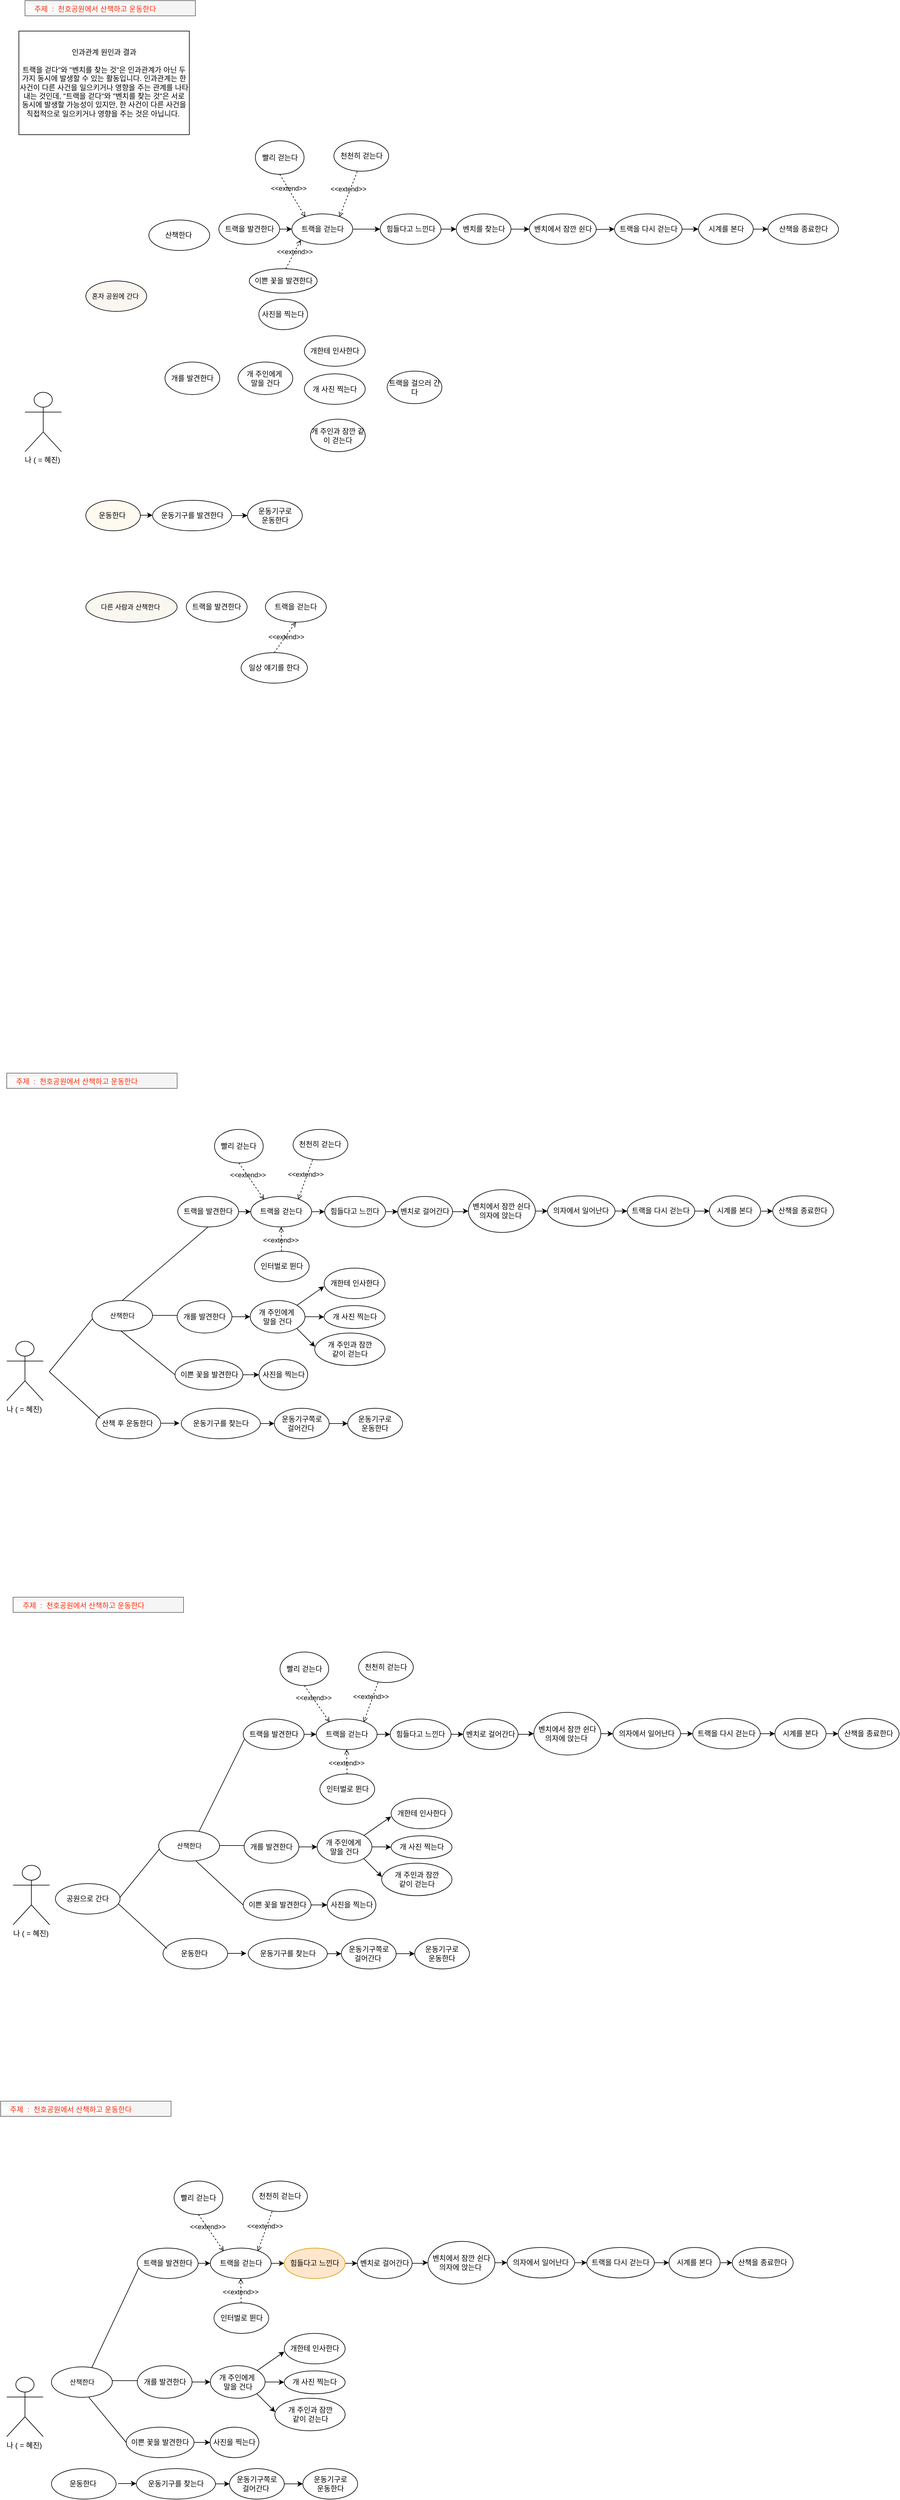 <mxfile version="21.6.6" type="github">
  <diagram name="페이지-1" id="tYuTC0g_JtJMIlODlGY_">
    <mxGraphModel dx="2074" dy="1142" grid="1" gridSize="10" guides="1" tooltips="1" connect="1" arrows="1" fold="1" page="1" pageScale="1" pageWidth="827" pageHeight="1169" math="0" shadow="0">
      <root>
        <mxCell id="0" />
        <mxCell id="1" parent="0" />
        <mxCell id="RUlDnIiTWdbKFg5DgWMq-1" value="나 ( = 혜진)&amp;nbsp;" style="shape=umlActor;verticalLabelPosition=bottom;verticalAlign=top;html=1;" parent="1" vertex="1">
          <mxGeometry x="40" y="702.8" width="60" height="97.5" as="geometry" />
        </mxCell>
        <mxCell id="RUlDnIiTWdbKFg5DgWMq-2" value="&lt;font style=&quot;font-size: 11px;&quot;&gt;혼자 공원에 간다&amp;nbsp;&lt;br&gt;&lt;/font&gt;" style="ellipse;whiteSpace=wrap;html=1;fillColor=#FAF6F0;gradientColor=#FAF6F0;strokeColor=default;" parent="1" vertex="1">
          <mxGeometry x="140" y="520" width="100" height="50" as="geometry" />
        </mxCell>
        <mxCell id="RUlDnIiTWdbKFg5DgWMq-13" value="&lt;span style=&quot;color: rgb(255, 41, 8); font-family: Helvetica; font-size: 12px; font-style: normal; font-variant-ligatures: normal; font-variant-caps: normal; font-weight: 400; letter-spacing: normal; orphans: 2; text-align: left; text-indent: 0px; text-transform: none; widows: 2; word-spacing: 0px; -webkit-text-stroke-width: 0px; background-color: rgb(251, 251, 251); text-decoration-thickness: initial; text-decoration-style: initial; text-decoration-color: initial; float: none; display: inline !important;&quot;&gt;&amp;nbsp; &amp;nbsp; 주제&amp;nbsp; :&amp;nbsp; 천호공원에서 산책하고 운동한다&lt;/span&gt;" style="text;whiteSpace=wrap;html=1;fillColor=#f5f5f5;fontColor=#333333;strokeColor=#666666;" parent="1" vertex="1">
          <mxGeometry x="40" y="60.0" width="280" height="25" as="geometry" />
        </mxCell>
        <mxCell id="RUlDnIiTWdbKFg5DgWMq-14" value="&lt;font style=&quot;font-size: 11px;&quot;&gt;다른 사람과 산책한다&amp;nbsp;&lt;br&gt;&lt;/font&gt;" style="ellipse;whiteSpace=wrap;html=1;fillColor=#FAF6F0;gradientColor=#FAF6F0;strokeColor=default;" parent="1" vertex="1">
          <mxGeometry x="140" y="1030" width="150" height="50" as="geometry" />
        </mxCell>
        <mxCell id="RUlDnIiTWdbKFg5DgWMq-16" value="개를 발견한다" style="ellipse;whiteSpace=wrap;html=1;" parent="1" vertex="1">
          <mxGeometry x="270" y="653.07" width="90" height="53.37" as="geometry" />
        </mxCell>
        <mxCell id="RUlDnIiTWdbKFg5DgWMq-59" value="" style="edgeStyle=orthogonalEdgeStyle;rounded=0;orthogonalLoop=1;jettySize=auto;html=1;" parent="1" source="RUlDnIiTWdbKFg5DgWMq-17" target="RUlDnIiTWdbKFg5DgWMq-57" edge="1">
          <mxGeometry relative="1" as="geometry" />
        </mxCell>
        <mxCell id="RUlDnIiTWdbKFg5DgWMq-17" value="트랙을 걷는다" style="ellipse;whiteSpace=wrap;html=1;" parent="1" vertex="1">
          <mxGeometry x="478.5" y="410" width="100" height="50" as="geometry" />
        </mxCell>
        <mxCell id="RUlDnIiTWdbKFg5DgWMq-42" value="" style="edgeStyle=orthogonalEdgeStyle;rounded=0;orthogonalLoop=1;jettySize=auto;html=1;" parent="1" source="RUlDnIiTWdbKFg5DgWMq-18" target="RUlDnIiTWdbKFg5DgWMq-17" edge="1">
          <mxGeometry relative="1" as="geometry" />
        </mxCell>
        <mxCell id="RUlDnIiTWdbKFg5DgWMq-18" value="트랙을 발견한다" style="ellipse;whiteSpace=wrap;html=1;" parent="1" vertex="1">
          <mxGeometry x="358.5" y="410" width="100" height="50" as="geometry" />
        </mxCell>
        <mxCell id="RUlDnIiTWdbKFg5DgWMq-19" value="개 주인에게&amp;nbsp;&lt;br&gt;말을 건다" style="ellipse;whiteSpace=wrap;html=1;" parent="1" vertex="1">
          <mxGeometry x="390" y="653.07" width="90" height="53.37" as="geometry" />
        </mxCell>
        <mxCell id="RUlDnIiTWdbKFg5DgWMq-20" value="개한테 인사한다" style="ellipse;whiteSpace=wrap;html=1;" parent="1" vertex="1">
          <mxGeometry x="499" y="610" width="100" height="50" as="geometry" />
        </mxCell>
        <mxCell id="RUlDnIiTWdbKFg5DgWMq-21" value="개 사진 찍는다" style="ellipse;whiteSpace=wrap;html=1;" parent="1" vertex="1">
          <mxGeometry x="499" y="672.5" width="100" height="50" as="geometry" />
        </mxCell>
        <mxCell id="RUlDnIiTWdbKFg5DgWMq-22" value="빨리 걷는다" style="ellipse;whiteSpace=wrap;html=1;" parent="1" vertex="1">
          <mxGeometry x="418.5" y="290" width="80" height="55" as="geometry" />
        </mxCell>
        <mxCell id="RUlDnIiTWdbKFg5DgWMq-23" value="천천히 걷는다" style="ellipse;whiteSpace=wrap;html=1;" parent="1" vertex="1">
          <mxGeometry x="547.5" y="290" width="90" height="50" as="geometry" />
        </mxCell>
        <mxCell id="RUlDnIiTWdbKFg5DgWMq-24" value="&amp;lt;&amp;lt;extend&amp;gt;&amp;gt;" style="html=1;verticalAlign=bottom;labelBackgroundColor=none;endArrow=open;endFill=0;dashed=1;rounded=0;exitX=0.5;exitY=1;exitDx=0;exitDy=0;" parent="1" source="RUlDnIiTWdbKFg5DgWMq-22" edge="1">
          <mxGeometry x="-0.129" y="-4" width="160" relative="1" as="geometry">
            <mxPoint x="467.42" y="349.995" as="sourcePoint" />
            <mxPoint x="500.5" y="415" as="targetPoint" />
            <mxPoint as="offset" />
          </mxGeometry>
        </mxCell>
        <mxCell id="RUlDnIiTWdbKFg5DgWMq-25" value="&amp;lt;&amp;lt;extend&amp;gt;&amp;gt;" style="html=1;verticalAlign=bottom;labelBackgroundColor=none;endArrow=open;endFill=0;dashed=1;rounded=0;exitX=0.5;exitY=1;exitDx=0;exitDy=0;entryX=0.78;entryY=0.06;entryDx=0;entryDy=0;entryPerimeter=0;" parent="1" edge="1">
          <mxGeometry width="160" relative="1" as="geometry">
            <mxPoint x="585.88" y="340.5" as="sourcePoint" />
            <mxPoint x="556.5" y="415" as="targetPoint" />
          </mxGeometry>
        </mxCell>
        <mxCell id="RUlDnIiTWdbKFg5DgWMq-44" value="" style="edgeStyle=orthogonalEdgeStyle;rounded=0;orthogonalLoop=1;jettySize=auto;html=1;" parent="1" source="RUlDnIiTWdbKFg5DgWMq-27" target="RUlDnIiTWdbKFg5DgWMq-28" edge="1">
          <mxGeometry relative="1" as="geometry" />
        </mxCell>
        <mxCell id="RUlDnIiTWdbKFg5DgWMq-27" value="벤치를 찾는다" style="ellipse;whiteSpace=wrap;html=1;" parent="1" vertex="1">
          <mxGeometry x="748.5" y="410" width="90" height="50" as="geometry" />
        </mxCell>
        <mxCell id="RUlDnIiTWdbKFg5DgWMq-45" value="" style="edgeStyle=orthogonalEdgeStyle;rounded=0;orthogonalLoop=1;jettySize=auto;html=1;entryX=0;entryY=0.5;entryDx=0;entryDy=0;" parent="1" target="RUlDnIiTWdbKFg5DgWMq-39" edge="1">
          <mxGeometry relative="1" as="geometry">
            <mxPoint x="953.5" y="435" as="sourcePoint" />
            <mxPoint x="997.5" y="435" as="targetPoint" />
          </mxGeometry>
        </mxCell>
        <mxCell id="RUlDnIiTWdbKFg5DgWMq-28" value="벤치에서 잠깐 쉰다" style="ellipse;whiteSpace=wrap;html=1;" parent="1" vertex="1">
          <mxGeometry x="868.5" y="410" width="110" height="50" as="geometry" />
        </mxCell>
        <mxCell id="RUlDnIiTWdbKFg5DgWMq-29" value="운동기구로&lt;br&gt;운동한다" style="ellipse;whiteSpace=wrap;html=1;" parent="1" vertex="1">
          <mxGeometry x="405.63" y="880" width="90" height="50" as="geometry" />
        </mxCell>
        <mxCell id="RUlDnIiTWdbKFg5DgWMq-31" value="이쁜 꽃을 발견한다" style="ellipse;whiteSpace=wrap;html=1;" parent="1" vertex="1">
          <mxGeometry x="408.5" y="500" width="111.5" height="40" as="geometry" />
        </mxCell>
        <mxCell id="RUlDnIiTWdbKFg5DgWMq-32" value="사진을 찍는다" style="ellipse;whiteSpace=wrap;html=1;" parent="1" vertex="1">
          <mxGeometry x="424.25" y="550" width="80" height="50" as="geometry" />
        </mxCell>
        <mxCell id="RUlDnIiTWdbKFg5DgWMq-33" value="트랙을 발견한다" style="ellipse;whiteSpace=wrap;html=1;" parent="1" vertex="1">
          <mxGeometry x="305" y="1030" width="100" height="50" as="geometry" />
        </mxCell>
        <mxCell id="RUlDnIiTWdbKFg5DgWMq-34" value="트랙을 걷는다" style="ellipse;whiteSpace=wrap;html=1;" parent="1" vertex="1">
          <mxGeometry x="435" y="1030" width="100" height="50" as="geometry" />
        </mxCell>
        <mxCell id="RUlDnIiTWdbKFg5DgWMq-35" value="일상 얘기를 한다" style="ellipse;whiteSpace=wrap;html=1;" parent="1" vertex="1">
          <mxGeometry x="395" y="1130" width="109" height="50" as="geometry" />
        </mxCell>
        <mxCell id="RUlDnIiTWdbKFg5DgWMq-36" value="&amp;lt;&amp;lt;extend&amp;gt;&amp;gt;" style="html=1;verticalAlign=bottom;labelBackgroundColor=none;endArrow=open;endFill=0;dashed=1;rounded=0;exitX=0.5;exitY=0;exitDx=0;exitDy=0;entryX=0.5;entryY=1;entryDx=0;entryDy=0;" parent="1" source="RUlDnIiTWdbKFg5DgWMq-35" target="RUlDnIiTWdbKFg5DgWMq-34" edge="1">
          <mxGeometry x="-0.201" y="-6" width="160" relative="1" as="geometry">
            <mxPoint x="478.28" y="1193.815" as="sourcePoint" />
            <mxPoint x="511.356" y="1266.111" as="targetPoint" />
            <mxPoint as="offset" />
          </mxGeometry>
        </mxCell>
        <mxCell id="RUlDnIiTWdbKFg5DgWMq-37" style="edgeStyle=orthogonalEdgeStyle;rounded=0;orthogonalLoop=1;jettySize=auto;html=1;exitX=0.5;exitY=1;exitDx=0;exitDy=0;" parent="1" source="RUlDnIiTWdbKFg5DgWMq-17" target="RUlDnIiTWdbKFg5DgWMq-17" edge="1">
          <mxGeometry relative="1" as="geometry" />
        </mxCell>
        <mxCell id="RUlDnIiTWdbKFg5DgWMq-46" value="" style="edgeStyle=orthogonalEdgeStyle;rounded=0;orthogonalLoop=1;jettySize=auto;html=1;" parent="1" source="RUlDnIiTWdbKFg5DgWMq-39" target="RUlDnIiTWdbKFg5DgWMq-40" edge="1">
          <mxGeometry relative="1" as="geometry" />
        </mxCell>
        <mxCell id="RUlDnIiTWdbKFg5DgWMq-39" value="트랙을 다시 걷는다" style="ellipse;whiteSpace=wrap;html=1;" parent="1" vertex="1">
          <mxGeometry x="1008.5" y="410" width="111" height="50" as="geometry" />
        </mxCell>
        <mxCell id="RUlDnIiTWdbKFg5DgWMq-47" value="" style="edgeStyle=orthogonalEdgeStyle;rounded=0;orthogonalLoop=1;jettySize=auto;html=1;" parent="1" source="RUlDnIiTWdbKFg5DgWMq-40" target="RUlDnIiTWdbKFg5DgWMq-41" edge="1">
          <mxGeometry relative="1" as="geometry" />
        </mxCell>
        <mxCell id="RUlDnIiTWdbKFg5DgWMq-40" value="시계를 본다" style="ellipse;whiteSpace=wrap;html=1;" parent="1" vertex="1">
          <mxGeometry x="1146.5" y="410" width="90" height="50" as="geometry" />
        </mxCell>
        <mxCell id="RUlDnIiTWdbKFg5DgWMq-41" value="산책을 종료한다" style="ellipse;whiteSpace=wrap;html=1;" parent="1" vertex="1">
          <mxGeometry x="1260.5" y="410" width="116" height="50" as="geometry" />
        </mxCell>
        <mxCell id="RUlDnIiTWdbKFg5DgWMq-54" value="개 주인과 잠깐 같이 걷는다" style="ellipse;whiteSpace=wrap;html=1;" parent="1" vertex="1">
          <mxGeometry x="509" y="746.93" width="90" height="53.37" as="geometry" />
        </mxCell>
        <mxCell id="RUlDnIiTWdbKFg5DgWMq-55" value="트랙을 걸으러 간다" style="ellipse;whiteSpace=wrap;html=1;" parent="1" vertex="1">
          <mxGeometry x="635" y="668.0" width="90" height="53.37" as="geometry" />
        </mxCell>
        <mxCell id="RUlDnIiTWdbKFg5DgWMq-56" value="인과관계 원인과 결과&lt;br&gt;&lt;br&gt;트랙을 걷다&quot;와 &quot;벤치를 찾는 것&quot;은 인과관계가 아닌 두 가지 동시에 발생할 수 있는 활동입니다. 인과관계는 한 사건이 다른 사건을 일으키거나 영향을 주는 관계를 나타내는 것인데, &quot;트랙을 걷다&quot;와 &quot;벤치를 찾는 것&quot;은 서로 동시에 발생할 가능성이 있지만, 한 사건이 다른 사건을 직접적으로 일으키거나 영향을 주는 것은 아닙니다.&amp;nbsp;" style="rounded=0;whiteSpace=wrap;html=1;" parent="1" vertex="1">
          <mxGeometry x="30" y="110" width="280" height="170" as="geometry" />
        </mxCell>
        <mxCell id="RUlDnIiTWdbKFg5DgWMq-58" value="" style="edgeStyle=orthogonalEdgeStyle;rounded=0;orthogonalLoop=1;jettySize=auto;html=1;" parent="1" source="RUlDnIiTWdbKFg5DgWMq-57" target="RUlDnIiTWdbKFg5DgWMq-27" edge="1">
          <mxGeometry relative="1" as="geometry" />
        </mxCell>
        <mxCell id="RUlDnIiTWdbKFg5DgWMq-57" value="힘들다고 느낀다" style="ellipse;whiteSpace=wrap;html=1;" parent="1" vertex="1">
          <mxGeometry x="623.5" y="410" width="100" height="50" as="geometry" />
        </mxCell>
        <mxCell id="RUlDnIiTWdbKFg5DgWMq-61" value="" style="edgeStyle=orthogonalEdgeStyle;rounded=0;orthogonalLoop=1;jettySize=auto;html=1;" parent="1" edge="1">
          <mxGeometry relative="1" as="geometry">
            <mxPoint x="375.63" y="905.034" as="sourcePoint" />
            <mxPoint x="405.63" y="905" as="targetPoint" />
          </mxGeometry>
        </mxCell>
        <mxCell id="RUlDnIiTWdbKFg5DgWMq-60" value="운동기구를 발견한다" style="ellipse;whiteSpace=wrap;html=1;" parent="1" vertex="1">
          <mxGeometry x="249.63" y="880" width="130" height="50" as="geometry" />
        </mxCell>
        <mxCell id="RUlDnIiTWdbKFg5DgWMq-62" value="&amp;lt;&amp;lt;extend&amp;gt;&amp;gt;" style="html=1;verticalAlign=bottom;labelBackgroundColor=none;endArrow=open;endFill=0;dashed=1;rounded=0;entryX=0;entryY=1;entryDx=0;entryDy=0;" parent="1" target="RUlDnIiTWdbKFg5DgWMq-17" edge="1">
          <mxGeometry x="-0.129" y="-4" width="160" relative="1" as="geometry">
            <mxPoint x="468.5" y="500" as="sourcePoint" />
            <mxPoint x="508.5" y="540" as="targetPoint" />
            <mxPoint as="offset" />
          </mxGeometry>
        </mxCell>
        <mxCell id="RUlDnIiTWdbKFg5DgWMq-66" value="" style="edgeStyle=orthogonalEdgeStyle;rounded=0;orthogonalLoop=1;jettySize=auto;html=1;" parent="1" edge="1">
          <mxGeometry relative="1" as="geometry">
            <mxPoint x="219.63" y="904.504" as="sourcePoint" />
            <mxPoint x="249.63" y="904.504" as="targetPoint" />
          </mxGeometry>
        </mxCell>
        <mxCell id="RUlDnIiTWdbKFg5DgWMq-63" value="운동한다&amp;nbsp;" style="ellipse;whiteSpace=wrap;html=1;fillColor=#FFFAF0;" parent="1" vertex="1">
          <mxGeometry x="140" y="880" width="89.63" height="50" as="geometry" />
        </mxCell>
        <mxCell id="RUlDnIiTWdbKFg5DgWMq-64" value="산책한다&amp;nbsp;" style="ellipse;whiteSpace=wrap;html=1;" parent="1" vertex="1">
          <mxGeometry x="243.5" y="420" width="100" height="50" as="geometry" />
        </mxCell>
        <mxCell id="RUlDnIiTWdbKFg5DgWMq-101" value="나 ( = 혜진)&amp;nbsp;" style="shape=umlActor;verticalLabelPosition=bottom;verticalAlign=top;html=1;" parent="1" vertex="1">
          <mxGeometry x="10" y="2260" width="60" height="97.5" as="geometry" />
        </mxCell>
        <mxCell id="RUlDnIiTWdbKFg5DgWMq-102" value="&lt;font style=&quot;font-size: 11px;&quot;&gt;산책한다&lt;br&gt;&lt;/font&gt;" style="ellipse;whiteSpace=wrap;html=1;" parent="1" vertex="1">
          <mxGeometry x="150" y="2193.07" width="99.63" height="50" as="geometry" />
        </mxCell>
        <mxCell id="RUlDnIiTWdbKFg5DgWMq-103" value="" style="edgeStyle=orthogonalEdgeStyle;rounded=0;orthogonalLoop=1;jettySize=auto;html=1;" parent="1" source="RUlDnIiTWdbKFg5DgWMq-104" target="RUlDnIiTWdbKFg5DgWMq-128" edge="1">
          <mxGeometry relative="1" as="geometry" />
        </mxCell>
        <mxCell id="RUlDnIiTWdbKFg5DgWMq-104" value="트랙을 걷는다" style="ellipse;whiteSpace=wrap;html=1;" parent="1" vertex="1">
          <mxGeometry x="410.92" y="2022.43" width="100" height="50" as="geometry" />
        </mxCell>
        <mxCell id="RUlDnIiTWdbKFg5DgWMq-105" value="" style="edgeStyle=orthogonalEdgeStyle;rounded=0;orthogonalLoop=1;jettySize=auto;html=1;" parent="1" source="RUlDnIiTWdbKFg5DgWMq-106" target="RUlDnIiTWdbKFg5DgWMq-104" edge="1">
          <mxGeometry relative="1" as="geometry" />
        </mxCell>
        <mxCell id="RUlDnIiTWdbKFg5DgWMq-106" value="트랙을 발견한다" style="ellipse;whiteSpace=wrap;html=1;" parent="1" vertex="1">
          <mxGeometry x="290.92" y="2022.43" width="100" height="50" as="geometry" />
        </mxCell>
        <mxCell id="RUlDnIiTWdbKFg5DgWMq-107" value="빨리 걷는다" style="ellipse;whiteSpace=wrap;html=1;" parent="1" vertex="1">
          <mxGeometry x="351.42" y="1912.43" width="80" height="55" as="geometry" />
        </mxCell>
        <mxCell id="RUlDnIiTWdbKFg5DgWMq-108" value="천천히 걷는다" style="ellipse;whiteSpace=wrap;html=1;" parent="1" vertex="1">
          <mxGeometry x="480.42" y="1912.43" width="90" height="50" as="geometry" />
        </mxCell>
        <mxCell id="RUlDnIiTWdbKFg5DgWMq-109" value="&amp;lt;&amp;lt;extend&amp;gt;&amp;gt;" style="html=1;verticalAlign=bottom;labelBackgroundColor=none;endArrow=open;endFill=0;dashed=1;rounded=0;exitX=0.5;exitY=1;exitDx=0;exitDy=0;" parent="1" source="RUlDnIiTWdbKFg5DgWMq-107" edge="1">
          <mxGeometry x="-0.129" y="-4" width="160" relative="1" as="geometry">
            <mxPoint x="399.84" y="1962.425" as="sourcePoint" />
            <mxPoint x="432.92" y="2027.43" as="targetPoint" />
            <mxPoint as="offset" />
          </mxGeometry>
        </mxCell>
        <mxCell id="RUlDnIiTWdbKFg5DgWMq-110" value="&amp;lt;&amp;lt;extend&amp;gt;&amp;gt;" style="html=1;verticalAlign=bottom;labelBackgroundColor=none;endArrow=open;endFill=0;dashed=1;rounded=0;entryX=0.78;entryY=0.06;entryDx=0;entryDy=0;entryPerimeter=0;" parent="1" edge="1">
          <mxGeometry width="160" relative="1" as="geometry">
            <mxPoint x="512.42" y="1962.43" as="sourcePoint" />
            <mxPoint x="488.92" y="2027.43" as="targetPoint" />
          </mxGeometry>
        </mxCell>
        <mxCell id="RUlDnIiTWdbKFg5DgWMq-111" value="" style="edgeStyle=orthogonalEdgeStyle;rounded=0;orthogonalLoop=1;jettySize=auto;html=1;" parent="1" source="RUlDnIiTWdbKFg5DgWMq-112" target="RUlDnIiTWdbKFg5DgWMq-114" edge="1">
          <mxGeometry relative="1" as="geometry" />
        </mxCell>
        <mxCell id="RUlDnIiTWdbKFg5DgWMq-112" value="벤치로 걸어간다" style="ellipse;whiteSpace=wrap;html=1;" parent="1" vertex="1">
          <mxGeometry x="652.42" y="2022.43" width="90" height="50" as="geometry" />
        </mxCell>
        <mxCell id="RUlDnIiTWdbKFg5DgWMq-140" value="" style="edgeStyle=orthogonalEdgeStyle;rounded=0;orthogonalLoop=1;jettySize=auto;html=1;" parent="1" source="RUlDnIiTWdbKFg5DgWMq-114" target="RUlDnIiTWdbKFg5DgWMq-139" edge="1">
          <mxGeometry relative="1" as="geometry" />
        </mxCell>
        <mxCell id="RUlDnIiTWdbKFg5DgWMq-114" value="벤치에서 잠깐 쉰다&lt;br&gt;의자에 앉는다&amp;nbsp;" style="ellipse;whiteSpace=wrap;html=1;" parent="1" vertex="1">
          <mxGeometry x="768.42" y="2011.43" width="110" height="70" as="geometry" />
        </mxCell>
        <mxCell id="RUlDnIiTWdbKFg5DgWMq-137" value="" style="edgeStyle=orthogonalEdgeStyle;rounded=0;orthogonalLoop=1;jettySize=auto;html=1;" parent="1" source="RUlDnIiTWdbKFg5DgWMq-115" target="RUlDnIiTWdbKFg5DgWMq-136" edge="1">
          <mxGeometry relative="1" as="geometry" />
        </mxCell>
        <mxCell id="RUlDnIiTWdbKFg5DgWMq-115" value="운동기구쪽로&lt;br&gt;걸어간다&amp;nbsp;" style="ellipse;whiteSpace=wrap;html=1;" parent="1" vertex="1">
          <mxGeometry x="449.75" y="2370" width="90" height="50" as="geometry" />
        </mxCell>
        <mxCell id="RUlDnIiTWdbKFg5DgWMq-158" value="" style="edgeStyle=orthogonalEdgeStyle;rounded=0;orthogonalLoop=1;jettySize=auto;html=1;" parent="1" source="RUlDnIiTWdbKFg5DgWMq-117" target="RUlDnIiTWdbKFg5DgWMq-118" edge="1">
          <mxGeometry relative="1" as="geometry" />
        </mxCell>
        <mxCell id="RUlDnIiTWdbKFg5DgWMq-117" value="이쁜 꽃을 발견한다" style="ellipse;whiteSpace=wrap;html=1;" parent="1" vertex="1">
          <mxGeometry x="286.5" y="2290" width="111.5" height="50" as="geometry" />
        </mxCell>
        <mxCell id="RUlDnIiTWdbKFg5DgWMq-118" value="사진을 찍는다" style="ellipse;whiteSpace=wrap;html=1;" parent="1" vertex="1">
          <mxGeometry x="424.5" y="2290" width="80" height="50" as="geometry" />
        </mxCell>
        <mxCell id="RUlDnIiTWdbKFg5DgWMq-119" style="edgeStyle=orthogonalEdgeStyle;rounded=0;orthogonalLoop=1;jettySize=auto;html=1;exitX=0.5;exitY=1;exitDx=0;exitDy=0;" parent="1" source="RUlDnIiTWdbKFg5DgWMq-104" target="RUlDnIiTWdbKFg5DgWMq-104" edge="1">
          <mxGeometry relative="1" as="geometry" />
        </mxCell>
        <mxCell id="RUlDnIiTWdbKFg5DgWMq-120" value="" style="edgeStyle=orthogonalEdgeStyle;rounded=0;orthogonalLoop=1;jettySize=auto;html=1;" parent="1" source="RUlDnIiTWdbKFg5DgWMq-121" target="RUlDnIiTWdbKFg5DgWMq-123" edge="1">
          <mxGeometry relative="1" as="geometry" />
        </mxCell>
        <mxCell id="RUlDnIiTWdbKFg5DgWMq-121" value="트랙을 다시 걷는다" style="ellipse;whiteSpace=wrap;html=1;" parent="1" vertex="1">
          <mxGeometry x="1029.42" y="2021.43" width="111" height="50" as="geometry" />
        </mxCell>
        <mxCell id="RUlDnIiTWdbKFg5DgWMq-122" value="" style="edgeStyle=orthogonalEdgeStyle;rounded=0;orthogonalLoop=1;jettySize=auto;html=1;" parent="1" edge="1">
          <mxGeometry relative="1" as="geometry">
            <mxPoint x="1249.42" y="2046.464" as="sourcePoint" />
            <mxPoint x="1268.42" y="2046.43" as="targetPoint" />
          </mxGeometry>
        </mxCell>
        <mxCell id="RUlDnIiTWdbKFg5DgWMq-123" value="시계를 본다" style="ellipse;whiteSpace=wrap;html=1;" parent="1" vertex="1">
          <mxGeometry x="1164.42" y="2021.43" width="84" height="50" as="geometry" />
        </mxCell>
        <mxCell id="RUlDnIiTWdbKFg5DgWMq-124" value="산책을 종료한다" style="ellipse;whiteSpace=wrap;html=1;" parent="1" vertex="1">
          <mxGeometry x="1268.42" y="2021.43" width="100" height="50" as="geometry" />
        </mxCell>
        <mxCell id="RUlDnIiTWdbKFg5DgWMq-127" value="" style="edgeStyle=orthogonalEdgeStyle;rounded=0;orthogonalLoop=1;jettySize=auto;html=1;" parent="1" source="RUlDnIiTWdbKFg5DgWMq-128" target="RUlDnIiTWdbKFg5DgWMq-112" edge="1">
          <mxGeometry relative="1" as="geometry" />
        </mxCell>
        <mxCell id="RUlDnIiTWdbKFg5DgWMq-128" value="힘들다고 느낀다" style="ellipse;whiteSpace=wrap;html=1;" parent="1" vertex="1">
          <mxGeometry x="532.42" y="2022.43" width="100" height="50" as="geometry" />
        </mxCell>
        <mxCell id="RUlDnIiTWdbKFg5DgWMq-129" value="" style="edgeStyle=orthogonalEdgeStyle;rounded=0;orthogonalLoop=1;jettySize=auto;html=1;" parent="1" edge="1">
          <mxGeometry relative="1" as="geometry">
            <mxPoint x="419.75" y="2395.034" as="sourcePoint" />
            <mxPoint x="449.75" y="2395" as="targetPoint" />
          </mxGeometry>
        </mxCell>
        <mxCell id="RUlDnIiTWdbKFg5DgWMq-130" value="운동기구를 찾는다" style="ellipse;whiteSpace=wrap;html=1;" parent="1" vertex="1">
          <mxGeometry x="296.75" y="2370" width="130" height="50" as="geometry" />
        </mxCell>
        <mxCell id="RUlDnIiTWdbKFg5DgWMq-132" value="" style="edgeStyle=orthogonalEdgeStyle;rounded=0;orthogonalLoop=1;jettySize=auto;html=1;" parent="1" edge="1">
          <mxGeometry relative="1" as="geometry">
            <mxPoint x="263.75" y="2394.504" as="sourcePoint" />
            <mxPoint x="293.75" y="2394.504" as="targetPoint" />
          </mxGeometry>
        </mxCell>
        <mxCell id="RUlDnIiTWdbKFg5DgWMq-133" value="산책 후 운동한다&amp;nbsp;" style="ellipse;whiteSpace=wrap;html=1;" parent="1" vertex="1">
          <mxGeometry x="156.75" y="2370" width="106.25" height="50" as="geometry" />
        </mxCell>
        <mxCell id="RUlDnIiTWdbKFg5DgWMq-135" value="&lt;span style=&quot;color: rgb(255, 41, 8); font-family: Helvetica; font-size: 12px; font-style: normal; font-variant-ligatures: normal; font-variant-caps: normal; font-weight: 400; letter-spacing: normal; orphans: 2; text-align: left; text-indent: 0px; text-transform: none; widows: 2; word-spacing: 0px; -webkit-text-stroke-width: 0px; background-color: rgb(251, 251, 251); text-decoration-thickness: initial; text-decoration-style: initial; text-decoration-color: initial; float: none; display: inline !important;&quot;&gt;&amp;nbsp; &amp;nbsp; 주제&amp;nbsp; :&amp;nbsp; 천호공원에서 산책하고 운동한다&lt;/span&gt;" style="text;whiteSpace=wrap;html=1;fillColor=#f5f5f5;fontColor=#333333;strokeColor=#666666;" parent="1" vertex="1">
          <mxGeometry x="10" y="1820" width="280" height="25" as="geometry" />
        </mxCell>
        <mxCell id="RUlDnIiTWdbKFg5DgWMq-136" value="운동기구로&lt;br&gt;운동한다" style="ellipse;whiteSpace=wrap;html=1;" parent="1" vertex="1">
          <mxGeometry x="570.25" y="2370" width="90" height="50" as="geometry" />
        </mxCell>
        <mxCell id="RUlDnIiTWdbKFg5DgWMq-141" value="" style="edgeStyle=orthogonalEdgeStyle;rounded=0;orthogonalLoop=1;jettySize=auto;html=1;" parent="1" source="RUlDnIiTWdbKFg5DgWMq-139" target="RUlDnIiTWdbKFg5DgWMq-121" edge="1">
          <mxGeometry relative="1" as="geometry" />
        </mxCell>
        <mxCell id="RUlDnIiTWdbKFg5DgWMq-139" value="의자에서 일어난다" style="ellipse;whiteSpace=wrap;html=1;" parent="1" vertex="1">
          <mxGeometry x="898.42" y="2021.43" width="111" height="50" as="geometry" />
        </mxCell>
        <mxCell id="RUlDnIiTWdbKFg5DgWMq-148" value="" style="edgeStyle=orthogonalEdgeStyle;rounded=0;orthogonalLoop=1;jettySize=auto;html=1;" parent="1" source="RUlDnIiTWdbKFg5DgWMq-142" target="RUlDnIiTWdbKFg5DgWMq-143" edge="1">
          <mxGeometry relative="1" as="geometry" />
        </mxCell>
        <mxCell id="RUlDnIiTWdbKFg5DgWMq-142" value="개를 발견한다" style="ellipse;whiteSpace=wrap;html=1;" parent="1" vertex="1">
          <mxGeometry x="290" y="2193.07" width="90" height="53.37" as="geometry" />
        </mxCell>
        <mxCell id="RUlDnIiTWdbKFg5DgWMq-149" value="" style="edgeStyle=orthogonalEdgeStyle;rounded=0;orthogonalLoop=1;jettySize=auto;html=1;" parent="1" source="RUlDnIiTWdbKFg5DgWMq-143" target="RUlDnIiTWdbKFg5DgWMq-145" edge="1">
          <mxGeometry relative="1" as="geometry" />
        </mxCell>
        <mxCell id="RUlDnIiTWdbKFg5DgWMq-143" value="개 주인에게&amp;nbsp;&lt;br&gt;말을 건다" style="ellipse;whiteSpace=wrap;html=1;" parent="1" vertex="1">
          <mxGeometry x="410" y="2193.07" width="90" height="53.37" as="geometry" />
        </mxCell>
        <mxCell id="RUlDnIiTWdbKFg5DgWMq-144" value="개한테 인사한다" style="ellipse;whiteSpace=wrap;html=1;" parent="1" vertex="1">
          <mxGeometry x="531.5" y="2140" width="100" height="50" as="geometry" />
        </mxCell>
        <mxCell id="RUlDnIiTWdbKFg5DgWMq-145" value="개 사진 찍는다" style="ellipse;whiteSpace=wrap;html=1;" parent="1" vertex="1">
          <mxGeometry x="531.5" y="2201.5" width="100" height="37.5" as="geometry" />
        </mxCell>
        <mxCell id="RUlDnIiTWdbKFg5DgWMq-146" value="개 주인과 잠깐 &lt;br&gt;같이 걷는다" style="ellipse;whiteSpace=wrap;html=1;" parent="1" vertex="1">
          <mxGeometry x="516" y="2246.44" width="115.5" height="53.37" as="geometry" />
        </mxCell>
        <mxCell id="RUlDnIiTWdbKFg5DgWMq-150" value="" style="endArrow=classic;html=1;rounded=0;exitX=1;exitY=0;exitDx=0;exitDy=0;" parent="1" source="RUlDnIiTWdbKFg5DgWMq-143" edge="1">
          <mxGeometry width="50" height="50" relative="1" as="geometry">
            <mxPoint x="481.5" y="2220" as="sourcePoint" />
            <mxPoint x="531.5" y="2170" as="targetPoint" />
          </mxGeometry>
        </mxCell>
        <mxCell id="RUlDnIiTWdbKFg5DgWMq-151" value="" style="endArrow=classic;html=1;rounded=0;" parent="1" edge="1">
          <mxGeometry width="50" height="50" relative="1" as="geometry">
            <mxPoint x="486.5" y="2239" as="sourcePoint" />
            <mxPoint x="516.5" y="2269" as="targetPoint" />
          </mxGeometry>
        </mxCell>
        <mxCell id="RUlDnIiTWdbKFg5DgWMq-152" value="인터벌로 뛴다" style="ellipse;whiteSpace=wrap;html=1;" parent="1" vertex="1">
          <mxGeometry x="416.92" y="2112.43" width="90" height="50" as="geometry" />
        </mxCell>
        <mxCell id="RUlDnIiTWdbKFg5DgWMq-153" value="&amp;lt;&amp;lt;extend&amp;gt;&amp;gt;" style="html=1;verticalAlign=bottom;labelBackgroundColor=none;endArrow=open;endFill=0;dashed=1;rounded=0;entryX=0.5;entryY=1;entryDx=0;entryDy=0;" parent="1" source="RUlDnIiTWdbKFg5DgWMq-152" target="RUlDnIiTWdbKFg5DgWMq-104" edge="1">
          <mxGeometry x="-0.499" y="1" width="160" relative="1" as="geometry">
            <mxPoint x="508.38" y="1985.5" as="sourcePoint" />
            <mxPoint x="479" y="2060" as="targetPoint" />
            <mxPoint y="1" as="offset" />
          </mxGeometry>
        </mxCell>
        <mxCell id="RUlDnIiTWdbKFg5DgWMq-156" value="" style="endArrow=none;html=1;rounded=0;entryX=0.5;entryY=1;entryDx=0;entryDy=0;exitX=0.5;exitY=0;exitDx=0;exitDy=0;" parent="1" source="RUlDnIiTWdbKFg5DgWMq-102" target="RUlDnIiTWdbKFg5DgWMq-106" edge="1">
          <mxGeometry width="50" height="50" relative="1" as="geometry">
            <mxPoint x="218.574" y="2206.5" as="sourcePoint" />
            <mxPoint x="302.42" y="2062.43" as="targetPoint" />
          </mxGeometry>
        </mxCell>
        <mxCell id="RUlDnIiTWdbKFg5DgWMq-157" value="" style="endArrow=none;html=1;rounded=0;entryX=0;entryY=0.491;entryDx=0;entryDy=0;entryPerimeter=0;" parent="1" edge="1">
          <mxGeometry width="50" height="50" relative="1" as="geometry">
            <mxPoint x="249" y="2217.48" as="sourcePoint" />
            <mxPoint x="290" y="2217.505" as="targetPoint" />
            <Array as="points">
              <mxPoint x="260" y="2217.48" />
            </Array>
          </mxGeometry>
        </mxCell>
        <mxCell id="RUlDnIiTWdbKFg5DgWMq-159" value="" style="endArrow=none;html=1;rounded=0;entryX=0;entryY=0.5;entryDx=0;entryDy=0;exitX=0.5;exitY=1;exitDx=0;exitDy=0;" parent="1" target="RUlDnIiTWdbKFg5DgWMq-117" edge="1">
          <mxGeometry width="50" height="50" relative="1" as="geometry">
            <mxPoint x="197.815" y="2243.07" as="sourcePoint" />
            <mxPoint x="288" y="2353.82" as="targetPoint" />
          </mxGeometry>
        </mxCell>
        <mxCell id="RUlDnIiTWdbKFg5DgWMq-160" value="" style="endArrow=none;html=1;rounded=0;" parent="1" edge="1">
          <mxGeometry width="50" height="50" relative="1" as="geometry">
            <mxPoint x="80" y="2310" as="sourcePoint" />
            <mxPoint x="151" y="2223" as="targetPoint" />
          </mxGeometry>
        </mxCell>
        <mxCell id="RUlDnIiTWdbKFg5DgWMq-162" value="" style="endArrow=none;html=1;rounded=0;entryX=0.064;entryY=0.332;entryDx=0;entryDy=0;entryPerimeter=0;" parent="1" target="RUlDnIiTWdbKFg5DgWMq-133" edge="1">
          <mxGeometry width="50" height="50" relative="1" as="geometry">
            <mxPoint x="80" y="2310" as="sourcePoint" />
            <mxPoint x="160" y="2380" as="targetPoint" />
          </mxGeometry>
        </mxCell>
        <mxCell id="MgbEQDitMIPxZw4n5yvV-1" value="나 ( = 혜진)&amp;nbsp;" style="shape=umlActor;verticalLabelPosition=bottom;verticalAlign=top;html=1;" vertex="1" parent="1">
          <mxGeometry x="20.5" y="3120" width="60" height="97.5" as="geometry" />
        </mxCell>
        <mxCell id="MgbEQDitMIPxZw4n5yvV-2" value="&lt;font style=&quot;font-size: 11px;&quot;&gt;산책한다&lt;br&gt;&lt;/font&gt;" style="ellipse;whiteSpace=wrap;html=1;" vertex="1" parent="1">
          <mxGeometry x="259.63" y="3063.07" width="100" height="50" as="geometry" />
        </mxCell>
        <mxCell id="MgbEQDitMIPxZw4n5yvV-3" value="" style="edgeStyle=orthogonalEdgeStyle;rounded=0;orthogonalLoop=1;jettySize=auto;html=1;" edge="1" parent="1" source="MgbEQDitMIPxZw4n5yvV-4" target="MgbEQDitMIPxZw4n5yvV-27">
          <mxGeometry relative="1" as="geometry" />
        </mxCell>
        <mxCell id="MgbEQDitMIPxZw4n5yvV-4" value="트랙을 걷는다" style="ellipse;whiteSpace=wrap;html=1;" vertex="1" parent="1">
          <mxGeometry x="518.5" y="2880" width="100" height="50" as="geometry" />
        </mxCell>
        <mxCell id="MgbEQDitMIPxZw4n5yvV-5" value="" style="edgeStyle=orthogonalEdgeStyle;rounded=0;orthogonalLoop=1;jettySize=auto;html=1;" edge="1" parent="1" source="MgbEQDitMIPxZw4n5yvV-6" target="MgbEQDitMIPxZw4n5yvV-4">
          <mxGeometry relative="1" as="geometry" />
        </mxCell>
        <mxCell id="MgbEQDitMIPxZw4n5yvV-6" value="트랙을 발견한다" style="ellipse;whiteSpace=wrap;html=1;" vertex="1" parent="1">
          <mxGeometry x="398.5" y="2880" width="100" height="50" as="geometry" />
        </mxCell>
        <mxCell id="MgbEQDitMIPxZw4n5yvV-7" value="빨리 걷는다" style="ellipse;whiteSpace=wrap;html=1;" vertex="1" parent="1">
          <mxGeometry x="459" y="2770" width="80" height="55" as="geometry" />
        </mxCell>
        <mxCell id="MgbEQDitMIPxZw4n5yvV-8" value="천천히 걷는다" style="ellipse;whiteSpace=wrap;html=1;" vertex="1" parent="1">
          <mxGeometry x="588" y="2770" width="90" height="50" as="geometry" />
        </mxCell>
        <mxCell id="MgbEQDitMIPxZw4n5yvV-9" value="&amp;lt;&amp;lt;extend&amp;gt;&amp;gt;" style="html=1;verticalAlign=bottom;labelBackgroundColor=none;endArrow=open;endFill=0;dashed=1;rounded=0;exitX=0.5;exitY=1;exitDx=0;exitDy=0;" edge="1" parent="1" source="MgbEQDitMIPxZw4n5yvV-7">
          <mxGeometry x="-0.129" y="-4" width="160" relative="1" as="geometry">
            <mxPoint x="507.42" y="2819.995" as="sourcePoint" />
            <mxPoint x="540.5" y="2885" as="targetPoint" />
            <mxPoint as="offset" />
          </mxGeometry>
        </mxCell>
        <mxCell id="MgbEQDitMIPxZw4n5yvV-10" value="&amp;lt;&amp;lt;extend&amp;gt;&amp;gt;" style="html=1;verticalAlign=bottom;labelBackgroundColor=none;endArrow=open;endFill=0;dashed=1;rounded=0;entryX=0.78;entryY=0.06;entryDx=0;entryDy=0;entryPerimeter=0;" edge="1" parent="1">
          <mxGeometry width="160" relative="1" as="geometry">
            <mxPoint x="620" y="2820" as="sourcePoint" />
            <mxPoint x="596.5" y="2885" as="targetPoint" />
          </mxGeometry>
        </mxCell>
        <mxCell id="MgbEQDitMIPxZw4n5yvV-11" value="" style="edgeStyle=orthogonalEdgeStyle;rounded=0;orthogonalLoop=1;jettySize=auto;html=1;" edge="1" parent="1" source="MgbEQDitMIPxZw4n5yvV-12" target="MgbEQDitMIPxZw4n5yvV-14">
          <mxGeometry relative="1" as="geometry" />
        </mxCell>
        <mxCell id="MgbEQDitMIPxZw4n5yvV-12" value="벤치로 걸어간다" style="ellipse;whiteSpace=wrap;html=1;" vertex="1" parent="1">
          <mxGeometry x="760" y="2880" width="90" height="50" as="geometry" />
        </mxCell>
        <mxCell id="MgbEQDitMIPxZw4n5yvV-13" value="" style="edgeStyle=orthogonalEdgeStyle;rounded=0;orthogonalLoop=1;jettySize=auto;html=1;" edge="1" parent="1" source="MgbEQDitMIPxZw4n5yvV-14" target="MgbEQDitMIPxZw4n5yvV-35">
          <mxGeometry relative="1" as="geometry" />
        </mxCell>
        <mxCell id="MgbEQDitMIPxZw4n5yvV-14" value="벤치에서 잠깐 쉰다&lt;br&gt;의자에 앉는다&amp;nbsp;" style="ellipse;whiteSpace=wrap;html=1;" vertex="1" parent="1">
          <mxGeometry x="876" y="2869" width="110" height="70" as="geometry" />
        </mxCell>
        <mxCell id="MgbEQDitMIPxZw4n5yvV-15" value="" style="edgeStyle=orthogonalEdgeStyle;rounded=0;orthogonalLoop=1;jettySize=auto;html=1;" edge="1" parent="1" source="MgbEQDitMIPxZw4n5yvV-16" target="MgbEQDitMIPxZw4n5yvV-33">
          <mxGeometry relative="1" as="geometry" />
        </mxCell>
        <mxCell id="MgbEQDitMIPxZw4n5yvV-16" value="운동기구쪽로&lt;br&gt;걸어간다&amp;nbsp;" style="ellipse;whiteSpace=wrap;html=1;" vertex="1" parent="1">
          <mxGeometry x="559.75" y="3240" width="90" height="50" as="geometry" />
        </mxCell>
        <mxCell id="MgbEQDitMIPxZw4n5yvV-17" value="" style="edgeStyle=orthogonalEdgeStyle;rounded=0;orthogonalLoop=1;jettySize=auto;html=1;" edge="1" parent="1" source="MgbEQDitMIPxZw4n5yvV-18" target="MgbEQDitMIPxZw4n5yvV-19">
          <mxGeometry relative="1" as="geometry" />
        </mxCell>
        <mxCell id="MgbEQDitMIPxZw4n5yvV-18" value="이쁜 꽃을 발견한다" style="ellipse;whiteSpace=wrap;html=1;" vertex="1" parent="1">
          <mxGeometry x="398.5" y="3160" width="111.5" height="50" as="geometry" />
        </mxCell>
        <mxCell id="MgbEQDitMIPxZw4n5yvV-19" value="사진을 찍는다" style="ellipse;whiteSpace=wrap;html=1;" vertex="1" parent="1">
          <mxGeometry x="536.5" y="3160" width="80" height="50" as="geometry" />
        </mxCell>
        <mxCell id="MgbEQDitMIPxZw4n5yvV-20" style="edgeStyle=orthogonalEdgeStyle;rounded=0;orthogonalLoop=1;jettySize=auto;html=1;exitX=0.5;exitY=1;exitDx=0;exitDy=0;" edge="1" parent="1" source="MgbEQDitMIPxZw4n5yvV-4" target="MgbEQDitMIPxZw4n5yvV-4">
          <mxGeometry relative="1" as="geometry" />
        </mxCell>
        <mxCell id="MgbEQDitMIPxZw4n5yvV-21" value="" style="edgeStyle=orthogonalEdgeStyle;rounded=0;orthogonalLoop=1;jettySize=auto;html=1;" edge="1" parent="1" source="MgbEQDitMIPxZw4n5yvV-22" target="MgbEQDitMIPxZw4n5yvV-24">
          <mxGeometry relative="1" as="geometry" />
        </mxCell>
        <mxCell id="MgbEQDitMIPxZw4n5yvV-22" value="트랙을 다시 걷는다" style="ellipse;whiteSpace=wrap;html=1;" vertex="1" parent="1">
          <mxGeometry x="1137" y="2879" width="111" height="50" as="geometry" />
        </mxCell>
        <mxCell id="MgbEQDitMIPxZw4n5yvV-23" value="" style="edgeStyle=orthogonalEdgeStyle;rounded=0;orthogonalLoop=1;jettySize=auto;html=1;" edge="1" parent="1">
          <mxGeometry relative="1" as="geometry">
            <mxPoint x="1357.0" y="2904.034" as="sourcePoint" />
            <mxPoint x="1376" y="2904" as="targetPoint" />
          </mxGeometry>
        </mxCell>
        <mxCell id="MgbEQDitMIPxZw4n5yvV-24" value="시계를 본다" style="ellipse;whiteSpace=wrap;html=1;" vertex="1" parent="1">
          <mxGeometry x="1272" y="2879" width="84" height="50" as="geometry" />
        </mxCell>
        <mxCell id="MgbEQDitMIPxZw4n5yvV-25" value="산책을 종료한다" style="ellipse;whiteSpace=wrap;html=1;" vertex="1" parent="1">
          <mxGeometry x="1376" y="2879" width="100" height="50" as="geometry" />
        </mxCell>
        <mxCell id="MgbEQDitMIPxZw4n5yvV-26" value="" style="edgeStyle=orthogonalEdgeStyle;rounded=0;orthogonalLoop=1;jettySize=auto;html=1;" edge="1" parent="1" source="MgbEQDitMIPxZw4n5yvV-27" target="MgbEQDitMIPxZw4n5yvV-12">
          <mxGeometry relative="1" as="geometry" />
        </mxCell>
        <mxCell id="MgbEQDitMIPxZw4n5yvV-27" value="힘들다고 느낀다" style="ellipse;whiteSpace=wrap;html=1;" vertex="1" parent="1">
          <mxGeometry x="640" y="2880" width="100" height="50" as="geometry" />
        </mxCell>
        <mxCell id="MgbEQDitMIPxZw4n5yvV-28" value="" style="edgeStyle=orthogonalEdgeStyle;rounded=0;orthogonalLoop=1;jettySize=auto;html=1;" edge="1" parent="1">
          <mxGeometry relative="1" as="geometry">
            <mxPoint x="529.75" y="3265.034" as="sourcePoint" />
            <mxPoint x="559.75" y="3265" as="targetPoint" />
          </mxGeometry>
        </mxCell>
        <mxCell id="MgbEQDitMIPxZw4n5yvV-29" value="운동기구를 찾는다" style="ellipse;whiteSpace=wrap;html=1;" vertex="1" parent="1">
          <mxGeometry x="406.75" y="3240" width="130" height="50" as="geometry" />
        </mxCell>
        <mxCell id="MgbEQDitMIPxZw4n5yvV-30" value="" style="edgeStyle=orthogonalEdgeStyle;rounded=0;orthogonalLoop=1;jettySize=auto;html=1;" edge="1" parent="1">
          <mxGeometry relative="1" as="geometry">
            <mxPoint x="373.75" y="3264.504" as="sourcePoint" />
            <mxPoint x="403.75" y="3264.504" as="targetPoint" />
          </mxGeometry>
        </mxCell>
        <mxCell id="MgbEQDitMIPxZw4n5yvV-31" value="운동한다&amp;nbsp;" style="ellipse;whiteSpace=wrap;html=1;" vertex="1" parent="1">
          <mxGeometry x="266.75" y="3240" width="106.25" height="50" as="geometry" />
        </mxCell>
        <mxCell id="MgbEQDitMIPxZw4n5yvV-32" value="&lt;span style=&quot;color: rgb(255, 41, 8); font-family: Helvetica; font-size: 12px; font-style: normal; font-variant-ligatures: normal; font-variant-caps: normal; font-weight: 400; letter-spacing: normal; orphans: 2; text-align: left; text-indent: 0px; text-transform: none; widows: 2; word-spacing: 0px; -webkit-text-stroke-width: 0px; background-color: rgb(251, 251, 251); text-decoration-thickness: initial; text-decoration-style: initial; text-decoration-color: initial; float: none; display: inline !important;&quot;&gt;&amp;nbsp; &amp;nbsp; 주제&amp;nbsp; :&amp;nbsp; 천호공원에서 산책하고 운동한다&lt;/span&gt;" style="text;whiteSpace=wrap;html=1;fillColor=#f5f5f5;fontColor=#333333;strokeColor=#666666;" vertex="1" parent="1">
          <mxGeometry x="20.5" y="2680" width="280" height="25" as="geometry" />
        </mxCell>
        <mxCell id="MgbEQDitMIPxZw4n5yvV-33" value="운동기구로&lt;br&gt;운동한다" style="ellipse;whiteSpace=wrap;html=1;" vertex="1" parent="1">
          <mxGeometry x="680.25" y="3240" width="90" height="50" as="geometry" />
        </mxCell>
        <mxCell id="MgbEQDitMIPxZw4n5yvV-34" value="" style="edgeStyle=orthogonalEdgeStyle;rounded=0;orthogonalLoop=1;jettySize=auto;html=1;" edge="1" parent="1" source="MgbEQDitMIPxZw4n5yvV-35" target="MgbEQDitMIPxZw4n5yvV-22">
          <mxGeometry relative="1" as="geometry" />
        </mxCell>
        <mxCell id="MgbEQDitMIPxZw4n5yvV-35" value="의자에서 일어난다" style="ellipse;whiteSpace=wrap;html=1;" vertex="1" parent="1">
          <mxGeometry x="1006" y="2879" width="111" height="50" as="geometry" />
        </mxCell>
        <mxCell id="MgbEQDitMIPxZw4n5yvV-36" value="" style="edgeStyle=orthogonalEdgeStyle;rounded=0;orthogonalLoop=1;jettySize=auto;html=1;" edge="1" parent="1" source="MgbEQDitMIPxZw4n5yvV-37" target="MgbEQDitMIPxZw4n5yvV-39">
          <mxGeometry relative="1" as="geometry" />
        </mxCell>
        <mxCell id="MgbEQDitMIPxZw4n5yvV-37" value="개를 발견한다" style="ellipse;whiteSpace=wrap;html=1;" vertex="1" parent="1">
          <mxGeometry x="400" y="3063.07" width="90" height="53.37" as="geometry" />
        </mxCell>
        <mxCell id="MgbEQDitMIPxZw4n5yvV-38" value="" style="edgeStyle=orthogonalEdgeStyle;rounded=0;orthogonalLoop=1;jettySize=auto;html=1;" edge="1" parent="1" source="MgbEQDitMIPxZw4n5yvV-39" target="MgbEQDitMIPxZw4n5yvV-41">
          <mxGeometry relative="1" as="geometry" />
        </mxCell>
        <mxCell id="MgbEQDitMIPxZw4n5yvV-39" value="개 주인에게&amp;nbsp;&lt;br&gt;말을 건다" style="ellipse;whiteSpace=wrap;html=1;" vertex="1" parent="1">
          <mxGeometry x="520" y="3063.07" width="90" height="53.37" as="geometry" />
        </mxCell>
        <mxCell id="MgbEQDitMIPxZw4n5yvV-40" value="개한테 인사한다" style="ellipse;whiteSpace=wrap;html=1;" vertex="1" parent="1">
          <mxGeometry x="641.5" y="3010" width="100" height="50" as="geometry" />
        </mxCell>
        <mxCell id="MgbEQDitMIPxZw4n5yvV-41" value="개 사진 찍는다" style="ellipse;whiteSpace=wrap;html=1;" vertex="1" parent="1">
          <mxGeometry x="641.5" y="3071.5" width="100" height="37.5" as="geometry" />
        </mxCell>
        <mxCell id="MgbEQDitMIPxZw4n5yvV-42" value="개 주인과 잠깐 &lt;br&gt;같이 걷는다" style="ellipse;whiteSpace=wrap;html=1;" vertex="1" parent="1">
          <mxGeometry x="626" y="3116.44" width="115.5" height="53.37" as="geometry" />
        </mxCell>
        <mxCell id="MgbEQDitMIPxZw4n5yvV-43" value="" style="endArrow=classic;html=1;rounded=0;exitX=1;exitY=0;exitDx=0;exitDy=0;" edge="1" parent="1" source="MgbEQDitMIPxZw4n5yvV-39">
          <mxGeometry width="50" height="50" relative="1" as="geometry">
            <mxPoint x="591.5" y="3090" as="sourcePoint" />
            <mxPoint x="641.5" y="3040" as="targetPoint" />
          </mxGeometry>
        </mxCell>
        <mxCell id="MgbEQDitMIPxZw4n5yvV-44" value="" style="endArrow=classic;html=1;rounded=0;" edge="1" parent="1">
          <mxGeometry width="50" height="50" relative="1" as="geometry">
            <mxPoint x="596.5" y="3109" as="sourcePoint" />
            <mxPoint x="626.5" y="3139" as="targetPoint" />
          </mxGeometry>
        </mxCell>
        <mxCell id="MgbEQDitMIPxZw4n5yvV-45" value="인터벌로 뛴다" style="ellipse;whiteSpace=wrap;html=1;" vertex="1" parent="1">
          <mxGeometry x="524.5" y="2970" width="90" height="50" as="geometry" />
        </mxCell>
        <mxCell id="MgbEQDitMIPxZw4n5yvV-46" value="&amp;lt;&amp;lt;extend&amp;gt;&amp;gt;" style="html=1;verticalAlign=bottom;labelBackgroundColor=none;endArrow=open;endFill=0;dashed=1;rounded=0;entryX=0.5;entryY=1;entryDx=0;entryDy=0;" edge="1" parent="1" source="MgbEQDitMIPxZw4n5yvV-45" target="MgbEQDitMIPxZw4n5yvV-4">
          <mxGeometry x="-0.499" y="1" width="160" relative="1" as="geometry">
            <mxPoint x="618.38" y="2855.5" as="sourcePoint" />
            <mxPoint x="589" y="2930" as="targetPoint" />
            <mxPoint y="1" as="offset" />
          </mxGeometry>
        </mxCell>
        <mxCell id="MgbEQDitMIPxZw4n5yvV-47" value="" style="endArrow=none;html=1;rounded=0;entryX=0.021;entryY=0.661;entryDx=0;entryDy=0;entryPerimeter=0;exitX=0.664;exitY=0.02;exitDx=0;exitDy=0;exitPerimeter=0;" edge="1" parent="1" source="MgbEQDitMIPxZw4n5yvV-2" target="MgbEQDitMIPxZw4n5yvV-6">
          <mxGeometry width="50" height="50" relative="1" as="geometry">
            <mxPoint x="320" y="2970" as="sourcePoint" />
            <mxPoint x="410" y="2920" as="targetPoint" />
          </mxGeometry>
        </mxCell>
        <mxCell id="MgbEQDitMIPxZw4n5yvV-48" value="" style="endArrow=none;html=1;rounded=0;entryX=0;entryY=0.491;entryDx=0;entryDy=0;entryPerimeter=0;" edge="1" parent="1">
          <mxGeometry width="50" height="50" relative="1" as="geometry">
            <mxPoint x="359" y="3087.48" as="sourcePoint" />
            <mxPoint x="400" y="3087.505" as="targetPoint" />
            <Array as="points">
              <mxPoint x="370" y="3087.48" />
            </Array>
          </mxGeometry>
        </mxCell>
        <mxCell id="MgbEQDitMIPxZw4n5yvV-49" value="" style="endArrow=none;html=1;rounded=0;entryX=0;entryY=0.5;entryDx=0;entryDy=0;exitX=0.614;exitY=0.999;exitDx=0;exitDy=0;exitPerimeter=0;" edge="1" parent="1" source="MgbEQDitMIPxZw4n5yvV-2" target="MgbEQDitMIPxZw4n5yvV-18">
          <mxGeometry width="50" height="50" relative="1" as="geometry">
            <mxPoint x="310" y="3133.82" as="sourcePoint" />
            <mxPoint x="400" y="3223.82" as="targetPoint" />
          </mxGeometry>
        </mxCell>
        <mxCell id="MgbEQDitMIPxZw4n5yvV-50" value="" style="endArrow=none;html=1;rounded=0;" edge="1" parent="1">
          <mxGeometry width="50" height="50" relative="1" as="geometry">
            <mxPoint x="190" y="3180" as="sourcePoint" />
            <mxPoint x="261" y="3093" as="targetPoint" />
          </mxGeometry>
        </mxCell>
        <mxCell id="MgbEQDitMIPxZw4n5yvV-51" value="" style="endArrow=none;html=1;rounded=0;entryX=0.064;entryY=0.332;entryDx=0;entryDy=0;entryPerimeter=0;" edge="1" parent="1" target="MgbEQDitMIPxZw4n5yvV-31">
          <mxGeometry width="50" height="50" relative="1" as="geometry">
            <mxPoint x="190" y="3180" as="sourcePoint" />
            <mxPoint x="270" y="3250" as="targetPoint" />
          </mxGeometry>
        </mxCell>
        <mxCell id="MgbEQDitMIPxZw4n5yvV-52" value="공원으로 간다" style="ellipse;whiteSpace=wrap;html=1;" vertex="1" parent="1">
          <mxGeometry x="90" y="3150" width="106.25" height="50" as="geometry" />
        </mxCell>
        <mxCell id="MgbEQDitMIPxZw4n5yvV-53" value="나 ( = 혜진)&amp;nbsp;" style="shape=umlActor;verticalLabelPosition=bottom;verticalAlign=top;html=1;" vertex="1" parent="1">
          <mxGeometry x="10" y="3960" width="60" height="97.5" as="geometry" />
        </mxCell>
        <mxCell id="MgbEQDitMIPxZw4n5yvV-54" value="&lt;font style=&quot;font-size: 11px;&quot;&gt;산책한다&lt;br&gt;&lt;/font&gt;" style="ellipse;whiteSpace=wrap;html=1;" vertex="1" parent="1">
          <mxGeometry x="83.5" y="3943" width="100" height="50" as="geometry" />
        </mxCell>
        <mxCell id="MgbEQDitMIPxZw4n5yvV-55" value="" style="edgeStyle=orthogonalEdgeStyle;rounded=0;orthogonalLoop=1;jettySize=auto;html=1;" edge="1" parent="1" source="MgbEQDitMIPxZw4n5yvV-56" target="MgbEQDitMIPxZw4n5yvV-79">
          <mxGeometry relative="1" as="geometry" />
        </mxCell>
        <mxCell id="MgbEQDitMIPxZw4n5yvV-56" value="트랙을 걷는다" style="ellipse;whiteSpace=wrap;html=1;" vertex="1" parent="1">
          <mxGeometry x="344.5" y="3748.09" width="100" height="50" as="geometry" />
        </mxCell>
        <mxCell id="MgbEQDitMIPxZw4n5yvV-57" value="" style="edgeStyle=orthogonalEdgeStyle;rounded=0;orthogonalLoop=1;jettySize=auto;html=1;" edge="1" parent="1" source="MgbEQDitMIPxZw4n5yvV-58" target="MgbEQDitMIPxZw4n5yvV-56">
          <mxGeometry relative="1" as="geometry" />
        </mxCell>
        <mxCell id="MgbEQDitMIPxZw4n5yvV-58" value="트랙을 발견한다" style="ellipse;whiteSpace=wrap;html=1;" vertex="1" parent="1">
          <mxGeometry x="224.5" y="3748.09" width="100" height="50" as="geometry" />
        </mxCell>
        <mxCell id="MgbEQDitMIPxZw4n5yvV-59" value="빨리 걷는다" style="ellipse;whiteSpace=wrap;html=1;" vertex="1" parent="1">
          <mxGeometry x="285" y="3638.09" width="80" height="55" as="geometry" />
        </mxCell>
        <mxCell id="MgbEQDitMIPxZw4n5yvV-60" value="천천히 걷는다" style="ellipse;whiteSpace=wrap;html=1;" vertex="1" parent="1">
          <mxGeometry x="414" y="3638.09" width="90" height="50" as="geometry" />
        </mxCell>
        <mxCell id="MgbEQDitMIPxZw4n5yvV-61" value="&amp;lt;&amp;lt;extend&amp;gt;&amp;gt;" style="html=1;verticalAlign=bottom;labelBackgroundColor=none;endArrow=open;endFill=0;dashed=1;rounded=0;exitX=0.5;exitY=1;exitDx=0;exitDy=0;" edge="1" parent="1" source="MgbEQDitMIPxZw4n5yvV-59">
          <mxGeometry x="-0.129" y="-4" width="160" relative="1" as="geometry">
            <mxPoint x="333.42" y="3688.085" as="sourcePoint" />
            <mxPoint x="366.5" y="3753.09" as="targetPoint" />
            <mxPoint as="offset" />
          </mxGeometry>
        </mxCell>
        <mxCell id="MgbEQDitMIPxZw4n5yvV-62" value="&amp;lt;&amp;lt;extend&amp;gt;&amp;gt;" style="html=1;verticalAlign=bottom;labelBackgroundColor=none;endArrow=open;endFill=0;dashed=1;rounded=0;entryX=0.78;entryY=0.06;entryDx=0;entryDy=0;entryPerimeter=0;" edge="1" parent="1">
          <mxGeometry width="160" relative="1" as="geometry">
            <mxPoint x="446" y="3688.09" as="sourcePoint" />
            <mxPoint x="422.5" y="3753.09" as="targetPoint" />
          </mxGeometry>
        </mxCell>
        <mxCell id="MgbEQDitMIPxZw4n5yvV-63" value="" style="edgeStyle=orthogonalEdgeStyle;rounded=0;orthogonalLoop=1;jettySize=auto;html=1;" edge="1" parent="1" source="MgbEQDitMIPxZw4n5yvV-64" target="MgbEQDitMIPxZw4n5yvV-66">
          <mxGeometry relative="1" as="geometry" />
        </mxCell>
        <mxCell id="MgbEQDitMIPxZw4n5yvV-64" value="벤치로 걸어간다" style="ellipse;whiteSpace=wrap;html=1;" vertex="1" parent="1">
          <mxGeometry x="586" y="3748.09" width="90" height="50" as="geometry" />
        </mxCell>
        <mxCell id="MgbEQDitMIPxZw4n5yvV-65" value="" style="edgeStyle=orthogonalEdgeStyle;rounded=0;orthogonalLoop=1;jettySize=auto;html=1;" edge="1" parent="1" source="MgbEQDitMIPxZw4n5yvV-66" target="MgbEQDitMIPxZw4n5yvV-87">
          <mxGeometry relative="1" as="geometry" />
        </mxCell>
        <mxCell id="MgbEQDitMIPxZw4n5yvV-66" value="벤치에서 잠깐 쉰다&lt;br&gt;의자에 앉는다&amp;nbsp;" style="ellipse;whiteSpace=wrap;html=1;" vertex="1" parent="1">
          <mxGeometry x="702" y="3737.09" width="110" height="70" as="geometry" />
        </mxCell>
        <mxCell id="MgbEQDitMIPxZw4n5yvV-67" value="" style="edgeStyle=orthogonalEdgeStyle;rounded=0;orthogonalLoop=1;jettySize=auto;html=1;" edge="1" parent="1" source="MgbEQDitMIPxZw4n5yvV-68" target="MgbEQDitMIPxZw4n5yvV-85">
          <mxGeometry relative="1" as="geometry" />
        </mxCell>
        <mxCell id="MgbEQDitMIPxZw4n5yvV-68" value="운동기구쪽로&lt;br&gt;걸어간다&amp;nbsp;" style="ellipse;whiteSpace=wrap;html=1;" vertex="1" parent="1">
          <mxGeometry x="376" y="4110" width="90" height="50" as="geometry" />
        </mxCell>
        <mxCell id="MgbEQDitMIPxZw4n5yvV-69" value="" style="edgeStyle=orthogonalEdgeStyle;rounded=0;orthogonalLoop=1;jettySize=auto;html=1;" edge="1" parent="1" source="MgbEQDitMIPxZw4n5yvV-70" target="MgbEQDitMIPxZw4n5yvV-71">
          <mxGeometry relative="1" as="geometry" />
        </mxCell>
        <mxCell id="MgbEQDitMIPxZw4n5yvV-70" value="이쁜 꽃을 발견한다" style="ellipse;whiteSpace=wrap;html=1;" vertex="1" parent="1">
          <mxGeometry x="206.25" y="4042" width="111.5" height="50" as="geometry" />
        </mxCell>
        <mxCell id="MgbEQDitMIPxZw4n5yvV-71" value="사진을 찍는다" style="ellipse;whiteSpace=wrap;html=1;" vertex="1" parent="1">
          <mxGeometry x="344.25" y="4042" width="80" height="50" as="geometry" />
        </mxCell>
        <mxCell id="MgbEQDitMIPxZw4n5yvV-72" style="edgeStyle=orthogonalEdgeStyle;rounded=0;orthogonalLoop=1;jettySize=auto;html=1;exitX=0.5;exitY=1;exitDx=0;exitDy=0;" edge="1" parent="1" source="MgbEQDitMIPxZw4n5yvV-56" target="MgbEQDitMIPxZw4n5yvV-56">
          <mxGeometry relative="1" as="geometry" />
        </mxCell>
        <mxCell id="MgbEQDitMIPxZw4n5yvV-73" value="" style="edgeStyle=orthogonalEdgeStyle;rounded=0;orthogonalLoop=1;jettySize=auto;html=1;" edge="1" parent="1" source="MgbEQDitMIPxZw4n5yvV-74" target="MgbEQDitMIPxZw4n5yvV-76">
          <mxGeometry relative="1" as="geometry" />
        </mxCell>
        <mxCell id="MgbEQDitMIPxZw4n5yvV-74" value="트랙을 다시 걷는다" style="ellipse;whiteSpace=wrap;html=1;" vertex="1" parent="1">
          <mxGeometry x="963" y="3747.09" width="111" height="50" as="geometry" />
        </mxCell>
        <mxCell id="MgbEQDitMIPxZw4n5yvV-75" value="" style="edgeStyle=orthogonalEdgeStyle;rounded=0;orthogonalLoop=1;jettySize=auto;html=1;" edge="1" parent="1">
          <mxGeometry relative="1" as="geometry">
            <mxPoint x="1183.0" y="3772.124" as="sourcePoint" />
            <mxPoint x="1202" y="3772.09" as="targetPoint" />
          </mxGeometry>
        </mxCell>
        <mxCell id="MgbEQDitMIPxZw4n5yvV-76" value="시계를 본다" style="ellipse;whiteSpace=wrap;html=1;" vertex="1" parent="1">
          <mxGeometry x="1098" y="3747.09" width="84" height="50" as="geometry" />
        </mxCell>
        <mxCell id="MgbEQDitMIPxZw4n5yvV-77" value="산책을 종료한다" style="ellipse;whiteSpace=wrap;html=1;" vertex="1" parent="1">
          <mxGeometry x="1202" y="3747.09" width="100" height="50" as="geometry" />
        </mxCell>
        <mxCell id="MgbEQDitMIPxZw4n5yvV-78" value="" style="edgeStyle=orthogonalEdgeStyle;rounded=0;orthogonalLoop=1;jettySize=auto;html=1;" edge="1" parent="1" source="MgbEQDitMIPxZw4n5yvV-79" target="MgbEQDitMIPxZw4n5yvV-64">
          <mxGeometry relative="1" as="geometry" />
        </mxCell>
        <mxCell id="MgbEQDitMIPxZw4n5yvV-79" value="힘들다고 느낀다" style="ellipse;whiteSpace=wrap;html=1;fillColor=#ffe6cc;strokeColor=#d79b00;" vertex="1" parent="1">
          <mxGeometry x="466" y="3748.09" width="100" height="50" as="geometry" />
        </mxCell>
        <mxCell id="MgbEQDitMIPxZw4n5yvV-80" value="" style="edgeStyle=orthogonalEdgeStyle;rounded=0;orthogonalLoop=1;jettySize=auto;html=1;" edge="1" parent="1">
          <mxGeometry relative="1" as="geometry">
            <mxPoint x="346.0" y="4135.034" as="sourcePoint" />
            <mxPoint x="376" y="4135" as="targetPoint" />
          </mxGeometry>
        </mxCell>
        <mxCell id="MgbEQDitMIPxZw4n5yvV-81" value="운동기구를 찾는다" style="ellipse;whiteSpace=wrap;html=1;" vertex="1" parent="1">
          <mxGeometry x="223" y="4110" width="130" height="50" as="geometry" />
        </mxCell>
        <mxCell id="MgbEQDitMIPxZw4n5yvV-82" value="" style="edgeStyle=orthogonalEdgeStyle;rounded=0;orthogonalLoop=1;jettySize=auto;html=1;" edge="1" parent="1">
          <mxGeometry relative="1" as="geometry">
            <mxPoint x="193.0" y="4134.504" as="sourcePoint" />
            <mxPoint x="223.0" y="4134.504" as="targetPoint" />
          </mxGeometry>
        </mxCell>
        <mxCell id="MgbEQDitMIPxZw4n5yvV-83" value="운동한다&amp;nbsp;" style="ellipse;whiteSpace=wrap;html=1;" vertex="1" parent="1">
          <mxGeometry x="83.5" y="4110" width="106.25" height="50" as="geometry" />
        </mxCell>
        <mxCell id="MgbEQDitMIPxZw4n5yvV-84" value="&lt;span style=&quot;color: rgb(255, 41, 8); font-family: Helvetica; font-size: 12px; font-style: normal; font-variant-ligatures: normal; font-variant-caps: normal; font-weight: 400; letter-spacing: normal; orphans: 2; text-align: left; text-indent: 0px; text-transform: none; widows: 2; word-spacing: 0px; -webkit-text-stroke-width: 0px; background-color: rgb(251, 251, 251); text-decoration-thickness: initial; text-decoration-style: initial; text-decoration-color: initial; float: none; display: inline !important;&quot;&gt;&amp;nbsp; &amp;nbsp; 주제&amp;nbsp; :&amp;nbsp; 천호공원에서 산책하고 운동한다&lt;/span&gt;" style="text;whiteSpace=wrap;html=1;fillColor=#f5f5f5;fontColor=#333333;strokeColor=#666666;" vertex="1" parent="1">
          <mxGeometry y="3507" width="280" height="25" as="geometry" />
        </mxCell>
        <mxCell id="MgbEQDitMIPxZw4n5yvV-85" value="운동기구로&lt;br&gt;운동한다" style="ellipse;whiteSpace=wrap;html=1;" vertex="1" parent="1">
          <mxGeometry x="496.5" y="4110" width="90" height="50" as="geometry" />
        </mxCell>
        <mxCell id="MgbEQDitMIPxZw4n5yvV-86" value="" style="edgeStyle=orthogonalEdgeStyle;rounded=0;orthogonalLoop=1;jettySize=auto;html=1;" edge="1" parent="1" source="MgbEQDitMIPxZw4n5yvV-87" target="MgbEQDitMIPxZw4n5yvV-74">
          <mxGeometry relative="1" as="geometry" />
        </mxCell>
        <mxCell id="MgbEQDitMIPxZw4n5yvV-87" value="의자에서 일어난다" style="ellipse;whiteSpace=wrap;html=1;" vertex="1" parent="1">
          <mxGeometry x="832" y="3747.09" width="111" height="50" as="geometry" />
        </mxCell>
        <mxCell id="MgbEQDitMIPxZw4n5yvV-88" value="" style="edgeStyle=orthogonalEdgeStyle;rounded=0;orthogonalLoop=1;jettySize=auto;html=1;" edge="1" parent="1" source="MgbEQDitMIPxZw4n5yvV-89" target="MgbEQDitMIPxZw4n5yvV-91">
          <mxGeometry relative="1" as="geometry" />
        </mxCell>
        <mxCell id="MgbEQDitMIPxZw4n5yvV-89" value="개를 발견한다" style="ellipse;whiteSpace=wrap;html=1;" vertex="1" parent="1">
          <mxGeometry x="224.5" y="3941.16" width="90" height="53.37" as="geometry" />
        </mxCell>
        <mxCell id="MgbEQDitMIPxZw4n5yvV-90" value="" style="edgeStyle=orthogonalEdgeStyle;rounded=0;orthogonalLoop=1;jettySize=auto;html=1;" edge="1" parent="1" source="MgbEQDitMIPxZw4n5yvV-91" target="MgbEQDitMIPxZw4n5yvV-93">
          <mxGeometry relative="1" as="geometry" />
        </mxCell>
        <mxCell id="MgbEQDitMIPxZw4n5yvV-91" value="개 주인에게&amp;nbsp;&lt;br&gt;말을 건다" style="ellipse;whiteSpace=wrap;html=1;" vertex="1" parent="1">
          <mxGeometry x="344.5" y="3941.16" width="90" height="53.37" as="geometry" />
        </mxCell>
        <mxCell id="MgbEQDitMIPxZw4n5yvV-92" value="개한테 인사한다" style="ellipse;whiteSpace=wrap;html=1;" vertex="1" parent="1">
          <mxGeometry x="466" y="3888.09" width="100" height="50" as="geometry" />
        </mxCell>
        <mxCell id="MgbEQDitMIPxZw4n5yvV-93" value="개 사진 찍는다" style="ellipse;whiteSpace=wrap;html=1;" vertex="1" parent="1">
          <mxGeometry x="466" y="3949.59" width="100" height="37.5" as="geometry" />
        </mxCell>
        <mxCell id="MgbEQDitMIPxZw4n5yvV-94" value="개 주인과 잠깐 &lt;br&gt;같이 걷는다" style="ellipse;whiteSpace=wrap;html=1;" vertex="1" parent="1">
          <mxGeometry x="450.5" y="3994.53" width="115.5" height="53.37" as="geometry" />
        </mxCell>
        <mxCell id="MgbEQDitMIPxZw4n5yvV-95" value="" style="endArrow=classic;html=1;rounded=0;exitX=1;exitY=0;exitDx=0;exitDy=0;" edge="1" parent="1" source="MgbEQDitMIPxZw4n5yvV-91">
          <mxGeometry width="50" height="50" relative="1" as="geometry">
            <mxPoint x="416" y="3968.09" as="sourcePoint" />
            <mxPoint x="466" y="3918.09" as="targetPoint" />
          </mxGeometry>
        </mxCell>
        <mxCell id="MgbEQDitMIPxZw4n5yvV-96" value="" style="endArrow=classic;html=1;rounded=0;" edge="1" parent="1">
          <mxGeometry width="50" height="50" relative="1" as="geometry">
            <mxPoint x="421" y="3987.09" as="sourcePoint" />
            <mxPoint x="451" y="4017.09" as="targetPoint" />
          </mxGeometry>
        </mxCell>
        <mxCell id="MgbEQDitMIPxZw4n5yvV-97" value="인터벌로 뛴다" style="ellipse;whiteSpace=wrap;html=1;" vertex="1" parent="1">
          <mxGeometry x="350.5" y="3838.09" width="90" height="50" as="geometry" />
        </mxCell>
        <mxCell id="MgbEQDitMIPxZw4n5yvV-98" value="&amp;lt;&amp;lt;extend&amp;gt;&amp;gt;" style="html=1;verticalAlign=bottom;labelBackgroundColor=none;endArrow=open;endFill=0;dashed=1;rounded=0;entryX=0.5;entryY=1;entryDx=0;entryDy=0;" edge="1" parent="1" source="MgbEQDitMIPxZw4n5yvV-97" target="MgbEQDitMIPxZw4n5yvV-56">
          <mxGeometry x="-0.499" y="1" width="160" relative="1" as="geometry">
            <mxPoint x="444.38" y="3723.59" as="sourcePoint" />
            <mxPoint x="415" y="3798.09" as="targetPoint" />
            <mxPoint y="1" as="offset" />
          </mxGeometry>
        </mxCell>
        <mxCell id="MgbEQDitMIPxZw4n5yvV-99" value="" style="endArrow=none;html=1;rounded=0;entryX=0.021;entryY=0.661;entryDx=0;entryDy=0;entryPerimeter=0;exitX=0.664;exitY=0.02;exitDx=0;exitDy=0;exitPerimeter=0;" edge="1" parent="1" source="MgbEQDitMIPxZw4n5yvV-54" target="MgbEQDitMIPxZw4n5yvV-58">
          <mxGeometry width="50" height="50" relative="1" as="geometry">
            <mxPoint x="293" y="3820" as="sourcePoint" />
            <mxPoint x="383" y="3770" as="targetPoint" />
          </mxGeometry>
        </mxCell>
        <mxCell id="MgbEQDitMIPxZw4n5yvV-100" value="" style="endArrow=none;html=1;rounded=0;entryX=0;entryY=0.491;entryDx=0;entryDy=0;entryPerimeter=0;" edge="1" parent="1">
          <mxGeometry width="50" height="50" relative="1" as="geometry">
            <mxPoint x="183.5" y="3965.57" as="sourcePoint" />
            <mxPoint x="224.5" y="3965.595" as="targetPoint" />
            <Array as="points">
              <mxPoint x="194.5" y="3965.57" />
            </Array>
          </mxGeometry>
        </mxCell>
        <mxCell id="MgbEQDitMIPxZw4n5yvV-101" value="" style="endArrow=none;html=1;rounded=0;entryX=0;entryY=0.5;entryDx=0;entryDy=0;exitX=0.614;exitY=0.999;exitDx=0;exitDy=0;exitPerimeter=0;" edge="1" parent="1" source="MgbEQDitMIPxZw4n5yvV-54" target="MgbEQDitMIPxZw4n5yvV-70">
          <mxGeometry width="50" height="50" relative="1" as="geometry">
            <mxPoint x="283" y="3983.82" as="sourcePoint" />
            <mxPoint x="373" y="4073.82" as="targetPoint" />
          </mxGeometry>
        </mxCell>
      </root>
    </mxGraphModel>
  </diagram>
</mxfile>
